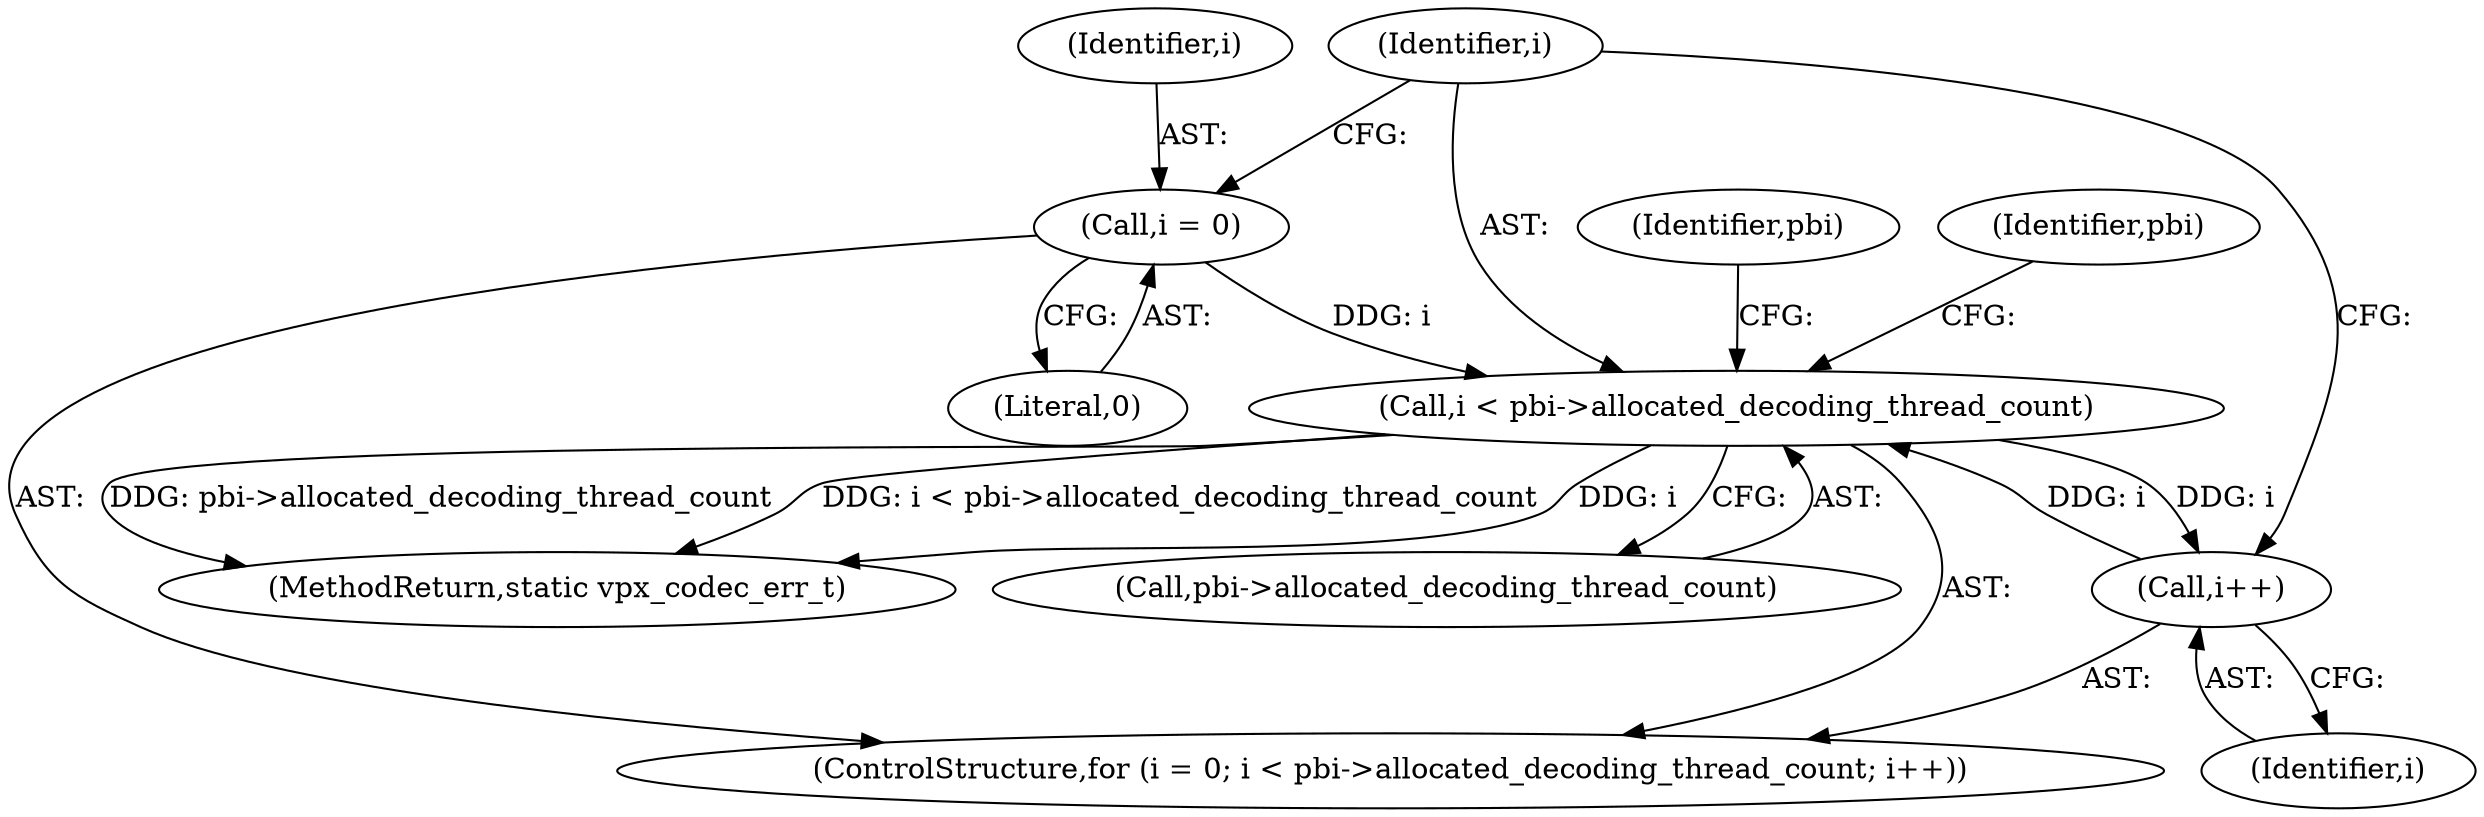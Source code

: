 digraph "0_Android_063be1485e0099bc81ace3a08b0ec9186dcad693@API" {
"1000572" [label="(Call,i < pbi->allocated_decoding_thread_count)"];
"1000577" [label="(Call,i++)"];
"1000572" [label="(Call,i < pbi->allocated_decoding_thread_count)"];
"1000569" [label="(Call,i = 0)"];
"1000585" [label="(Identifier,pbi)"];
"1000570" [label="(Identifier,i)"];
"1000609" [label="(Identifier,pbi)"];
"1000568" [label="(ControlStructure,for (i = 0; i < pbi->allocated_decoding_thread_count; i++))"];
"1000738" [label="(MethodReturn,static vpx_codec_err_t)"];
"1000577" [label="(Call,i++)"];
"1000578" [label="(Identifier,i)"];
"1000572" [label="(Call,i < pbi->allocated_decoding_thread_count)"];
"1000573" [label="(Identifier,i)"];
"1000571" [label="(Literal,0)"];
"1000574" [label="(Call,pbi->allocated_decoding_thread_count)"];
"1000569" [label="(Call,i = 0)"];
"1000572" -> "1000568"  [label="AST: "];
"1000572" -> "1000574"  [label="CFG: "];
"1000573" -> "1000572"  [label="AST: "];
"1000574" -> "1000572"  [label="AST: "];
"1000585" -> "1000572"  [label="CFG: "];
"1000609" -> "1000572"  [label="CFG: "];
"1000572" -> "1000738"  [label="DDG: pbi->allocated_decoding_thread_count"];
"1000572" -> "1000738"  [label="DDG: i < pbi->allocated_decoding_thread_count"];
"1000572" -> "1000738"  [label="DDG: i"];
"1000577" -> "1000572"  [label="DDG: i"];
"1000569" -> "1000572"  [label="DDG: i"];
"1000572" -> "1000577"  [label="DDG: i"];
"1000577" -> "1000568"  [label="AST: "];
"1000577" -> "1000578"  [label="CFG: "];
"1000578" -> "1000577"  [label="AST: "];
"1000573" -> "1000577"  [label="CFG: "];
"1000569" -> "1000568"  [label="AST: "];
"1000569" -> "1000571"  [label="CFG: "];
"1000570" -> "1000569"  [label="AST: "];
"1000571" -> "1000569"  [label="AST: "];
"1000573" -> "1000569"  [label="CFG: "];
}
